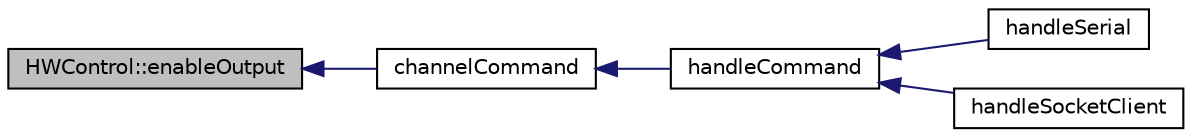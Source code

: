digraph "HWControl::enableOutput"
{
  edge [fontname="Helvetica",fontsize="10",labelfontname="Helvetica",labelfontsize="10"];
  node [fontname="Helvetica",fontsize="10",shape=record];
  rankdir="LR";
  Node24 [label="HWControl::enableOutput",height=0.2,width=0.4,color="black", fillcolor="grey75", style="filled", fontcolor="black"];
  Node24 -> Node25 [dir="back",color="midnightblue",fontsize="10",style="solid",fontname="Helvetica"];
  Node25 [label="channelCommand",height=0.2,width=0.4,color="black", fillcolor="white", style="filled",URL="$handle_controls_8cpp.html#ac86dda0ebfc3d22905317403e9344458"];
  Node25 -> Node26 [dir="back",color="midnightblue",fontsize="10",style="solid",fontname="Helvetica"];
  Node26 [label="handleCommand",height=0.2,width=0.4,color="black", fillcolor="white", style="filled",URL="$handle_controls_8h.html#a4acbbcfe3d8e6d51b3b88c436394f69c"];
  Node26 -> Node27 [dir="back",color="midnightblue",fontsize="10",style="solid",fontname="Helvetica"];
  Node27 [label="handleSerial",height=0.2,width=0.4,color="black", fillcolor="white", style="filled",URL="$handle_controls_8h.html#adfe2fbf5c353b826657ce504ad1713ee"];
  Node26 -> Node28 [dir="back",color="midnightblue",fontsize="10",style="solid",fontname="Helvetica"];
  Node28 [label="handleSocketClient",height=0.2,width=0.4,color="black", fillcolor="white", style="filled",URL="$_my_wi_fi_8h.html#ac83abf0f34d8a4da2128e9e70a4f3d41"];
}
